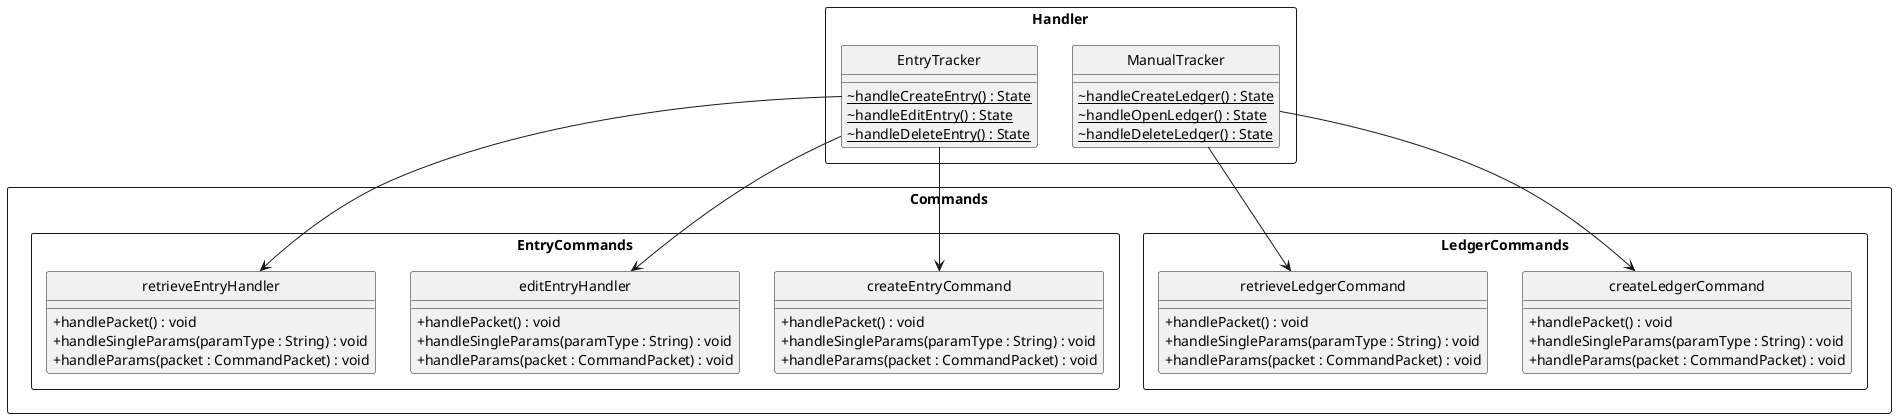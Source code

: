 @startuml
hide circle
skinparam classAttributeIconSize 0
skinparam BoxPadding 20
skinparam shadowing false

skinparam package<<Layout>> {
  borderColor Transparent
  backgroundColor Transparent
  fontColor Transparent
  stereotypeFontColor Transparent
}

rectangle Handler {
    class ManualTracker {
        ~ {static} handleCreateLedger() : State
        ~ {static} handleOpenLedger() : State
        ~ {static} handleDeleteLedger() : State
    }

    class EntryTracker {
        ~ {static} handleCreateEntry() : State
        ~ {static} handleEditEntry() : State
        ~ {static} handleDeleteEntry() : State
    }
}

rectangle Commands {
    rectangle LedgerCommands {
        class createLedgerCommand {
            + handlePacket() : void
            + handleSingleParams(paramType : String) : void
            + handleParams(packet : CommandPacket) : void
        }
        class retrieveLedgerCommand {
            + handlePacket() : void
            + handleSingleParams(paramType : String) : void
            + handleParams(packet : CommandPacket) : void
        }
        ManualTracker --> createLedgerCommand
        ManualTracker --> retrieveLedgerCommand
    }

    rectangle EntryCommands {
        class createEntryCommand {
            + handlePacket() : void
            + handleSingleParams(paramType : String) : void
            + handleParams(packet : CommandPacket) : void
        }
        class editEntryHandler {
            + handlePacket() : void
            + handleSingleParams(paramType : String) : void
            + handleParams(packet : CommandPacket) : void
        }
        class retrieveEntryHandler {
            + handlePacket() : void
            + handleSingleParams(paramType : String) : void
            + handleParams(packet : CommandPacket) : void
        }
        EntryTracker --> createEntryCommand
        EntryTracker --> retrieveEntryHandler
        EntryTracker --> editEntryHandler

    }
}

@enduml